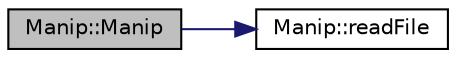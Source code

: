 digraph "Manip::Manip"
{
 // LATEX_PDF_SIZE
  edge [fontname="Helvetica",fontsize="10",labelfontname="Helvetica",labelfontsize="10"];
  node [fontname="Helvetica",fontsize="10",shape=record];
  rankdir="LR";
  Node1 [label="Manip::Manip",height=0.2,width=0.4,color="black", fillcolor="grey75", style="filled", fontcolor="black",tooltip=" "];
  Node1 -> Node2 [color="midnightblue",fontsize="10",style="solid",fontname="Helvetica"];
  Node2 [label="Manip::readFile",height=0.2,width=0.4,color="black", fillcolor="white", style="filled",URL="$class_manip.html#a4da401a6eb5a013a4150e01b81ecf853",tooltip=" "];
}
